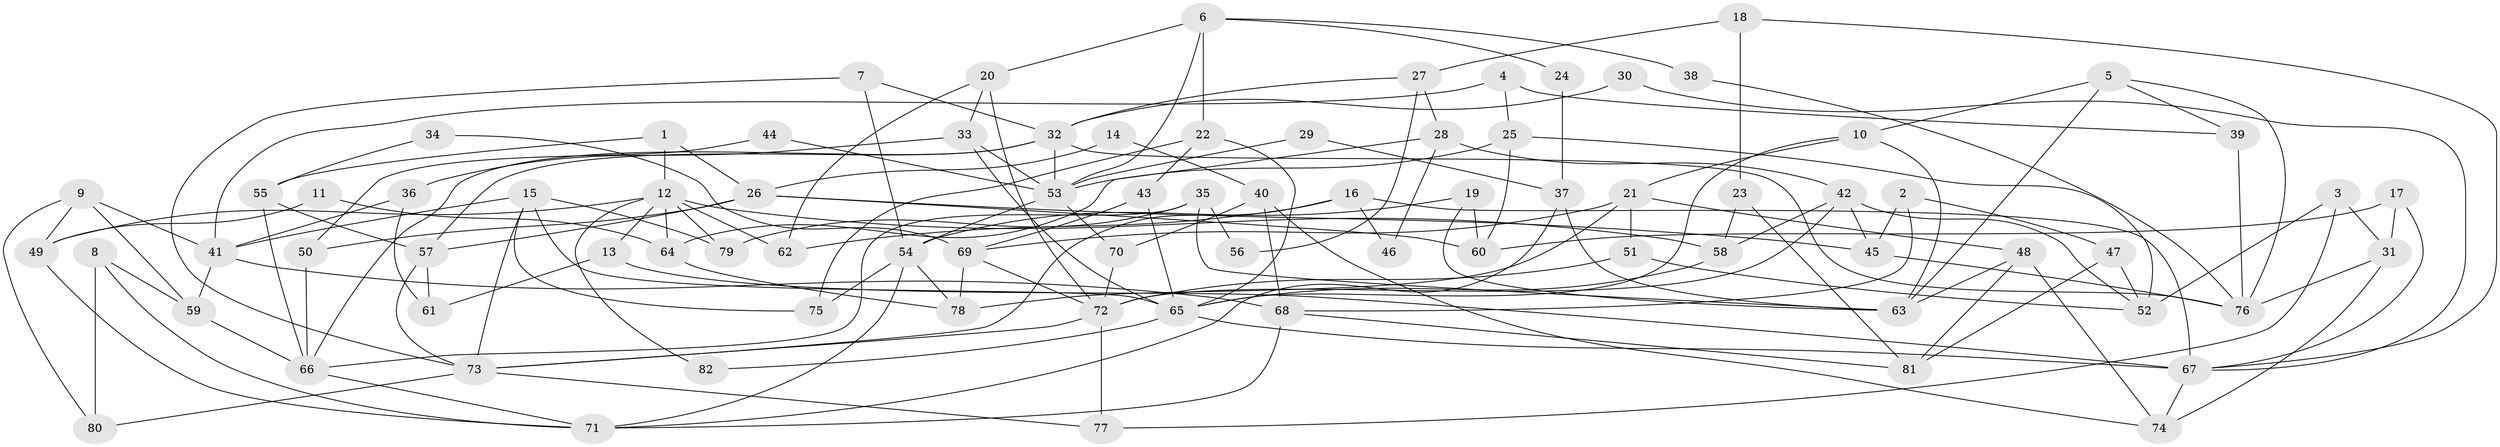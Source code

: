 // Generated by graph-tools (version 1.1) at 2025/51/03/09/25 04:51:03]
// undirected, 82 vertices, 164 edges
graph export_dot {
graph [start="1"]
  node [color=gray90,style=filled];
  1;
  2;
  3;
  4;
  5;
  6;
  7;
  8;
  9;
  10;
  11;
  12;
  13;
  14;
  15;
  16;
  17;
  18;
  19;
  20;
  21;
  22;
  23;
  24;
  25;
  26;
  27;
  28;
  29;
  30;
  31;
  32;
  33;
  34;
  35;
  36;
  37;
  38;
  39;
  40;
  41;
  42;
  43;
  44;
  45;
  46;
  47;
  48;
  49;
  50;
  51;
  52;
  53;
  54;
  55;
  56;
  57;
  58;
  59;
  60;
  61;
  62;
  63;
  64;
  65;
  66;
  67;
  68;
  69;
  70;
  71;
  72;
  73;
  74;
  75;
  76;
  77;
  78;
  79;
  80;
  81;
  82;
  1 -- 12;
  1 -- 26;
  1 -- 55;
  2 -- 47;
  2 -- 68;
  2 -- 45;
  3 -- 77;
  3 -- 31;
  3 -- 52;
  4 -- 39;
  4 -- 25;
  4 -- 41;
  5 -- 76;
  5 -- 63;
  5 -- 10;
  5 -- 39;
  6 -- 53;
  6 -- 20;
  6 -- 22;
  6 -- 24;
  6 -- 38;
  7 -- 32;
  7 -- 73;
  7 -- 54;
  8 -- 59;
  8 -- 80;
  8 -- 71;
  9 -- 59;
  9 -- 41;
  9 -- 49;
  9 -- 80;
  10 -- 65;
  10 -- 21;
  10 -- 63;
  11 -- 64;
  11 -- 49;
  12 -- 49;
  12 -- 58;
  12 -- 13;
  12 -- 62;
  12 -- 64;
  12 -- 79;
  12 -- 82;
  13 -- 67;
  13 -- 61;
  14 -- 26;
  14 -- 40;
  15 -- 75;
  15 -- 41;
  15 -- 65;
  15 -- 73;
  15 -- 79;
  16 -- 73;
  16 -- 67;
  16 -- 46;
  16 -- 62;
  17 -- 60;
  17 -- 67;
  17 -- 31;
  18 -- 23;
  18 -- 27;
  18 -- 67;
  19 -- 54;
  19 -- 63;
  19 -- 60;
  20 -- 33;
  20 -- 62;
  20 -- 72;
  21 -- 78;
  21 -- 48;
  21 -- 51;
  21 -- 69;
  22 -- 43;
  22 -- 65;
  22 -- 75;
  23 -- 58;
  23 -- 81;
  24 -- 37;
  25 -- 52;
  25 -- 53;
  25 -- 60;
  26 -- 57;
  26 -- 60;
  26 -- 45;
  26 -- 50;
  27 -- 32;
  27 -- 28;
  27 -- 56;
  28 -- 64;
  28 -- 42;
  28 -- 46;
  29 -- 37;
  29 -- 53;
  30 -- 32;
  30 -- 67;
  31 -- 76;
  31 -- 74;
  32 -- 53;
  32 -- 57;
  32 -- 66;
  32 -- 76;
  33 -- 65;
  33 -- 53;
  33 -- 36;
  34 -- 55;
  34 -- 69;
  35 -- 79;
  35 -- 63;
  35 -- 56;
  35 -- 66;
  36 -- 61;
  36 -- 41;
  37 -- 71;
  37 -- 63;
  38 -- 76;
  39 -- 76;
  40 -- 68;
  40 -- 74;
  40 -- 70;
  41 -- 59;
  41 -- 68;
  42 -- 52;
  42 -- 45;
  42 -- 58;
  42 -- 72;
  43 -- 65;
  43 -- 69;
  44 -- 53;
  44 -- 50;
  45 -- 76;
  47 -- 81;
  47 -- 52;
  48 -- 74;
  48 -- 63;
  48 -- 81;
  49 -- 71;
  50 -- 66;
  51 -- 72;
  51 -- 52;
  53 -- 54;
  53 -- 70;
  54 -- 71;
  54 -- 75;
  54 -- 78;
  55 -- 66;
  55 -- 57;
  57 -- 73;
  57 -- 61;
  58 -- 65;
  59 -- 66;
  64 -- 78;
  65 -- 67;
  65 -- 82;
  66 -- 71;
  67 -- 74;
  68 -- 71;
  68 -- 81;
  69 -- 72;
  69 -- 78;
  70 -- 72;
  72 -- 73;
  72 -- 77;
  73 -- 77;
  73 -- 80;
}
